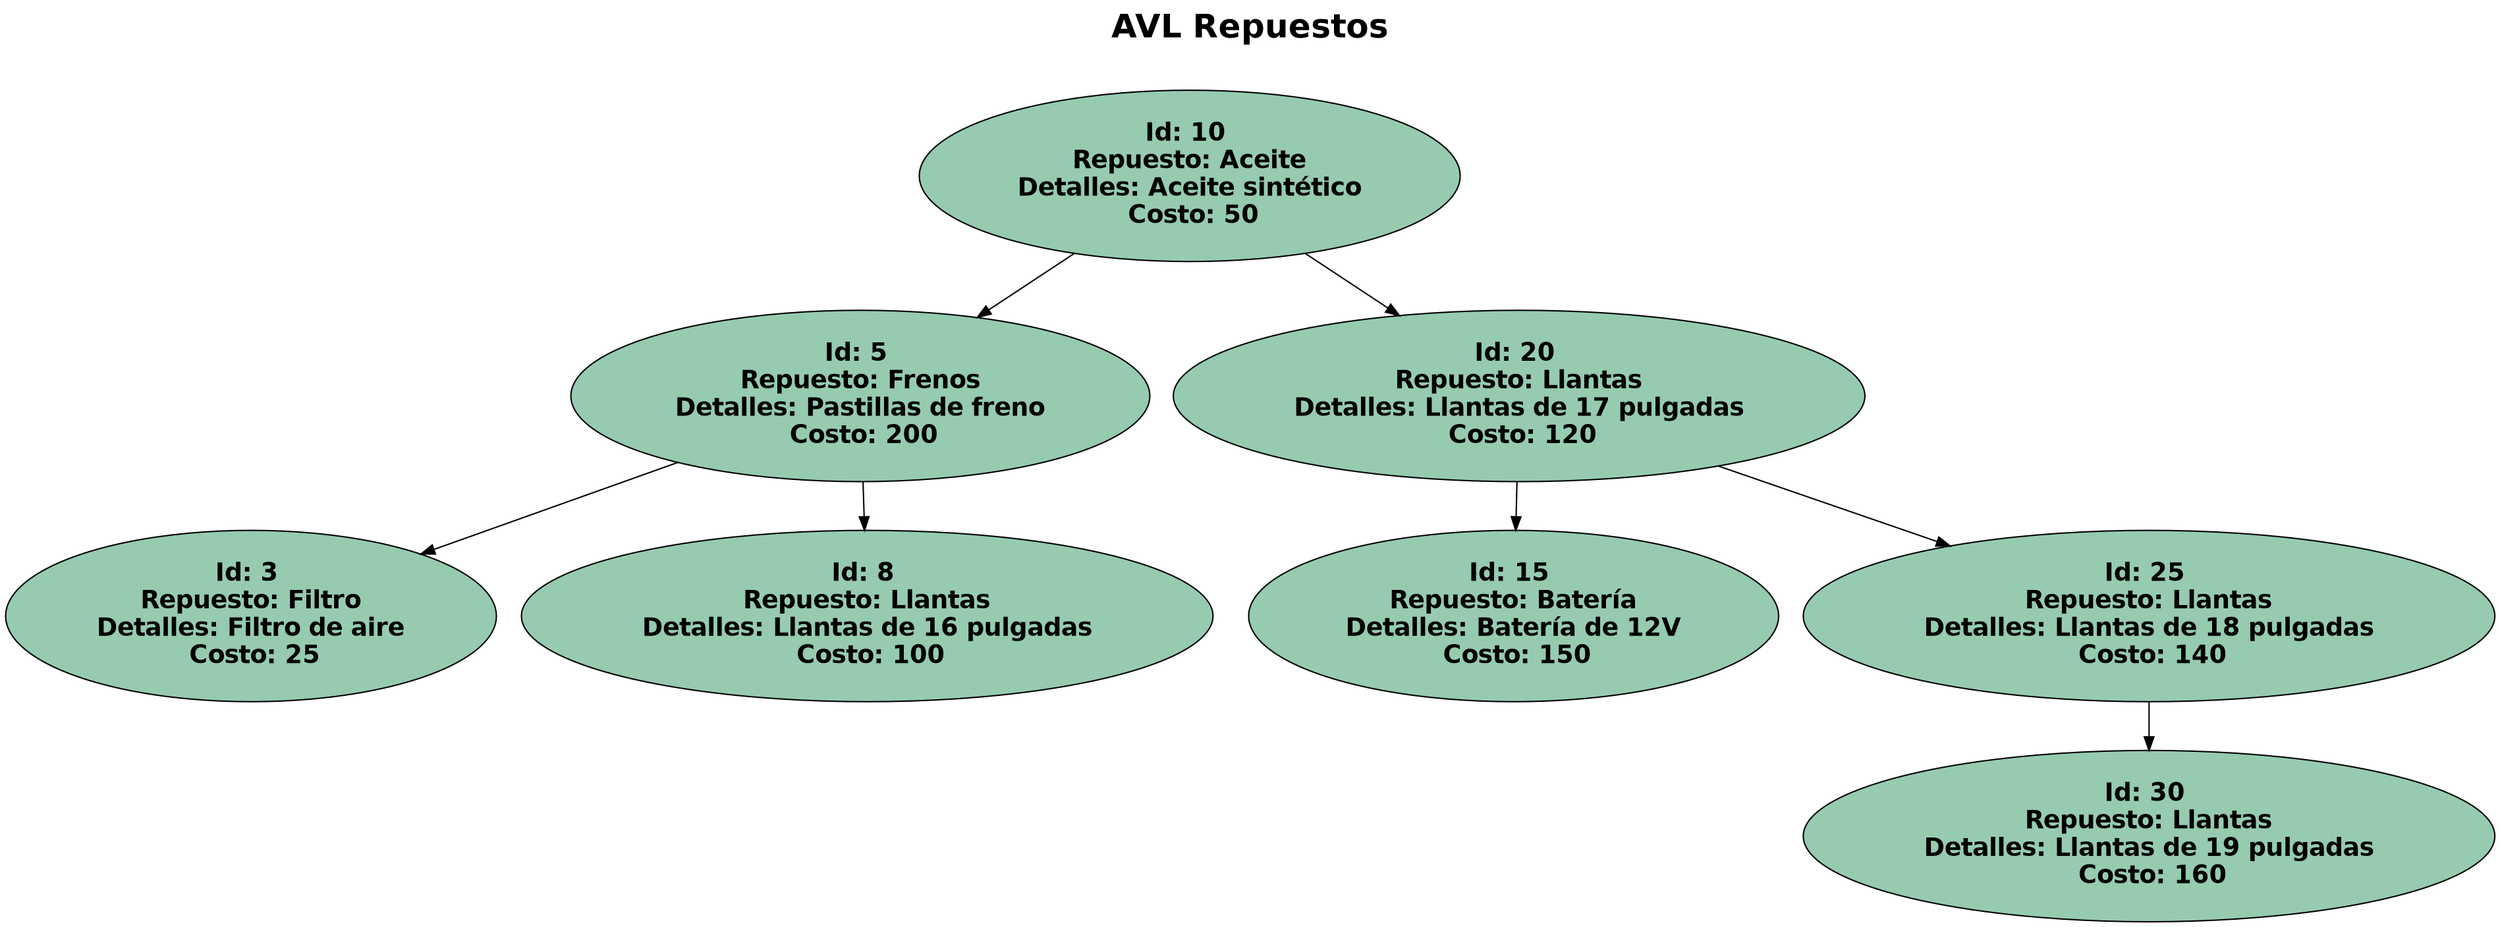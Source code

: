 digraph G {
label = "AVL Repuestos

";

labelloc = "t";
fontsize = 24;
fontname = "Helvetica-Bold";
 10 [label="Id: 10 \n Repuesto: Aceite \n Detalles: Aceite sintético \n Costo: 50"        style="filled" fillcolor="#96cbb0" fontname="Helvetica-Bold" fontsize = 18];
  10 -> 5;
 5 [label="Id: 5 \n Repuesto: Frenos \n Detalles: Pastillas de freno \n Costo: 200"        style="filled" fillcolor="#96cbb0" fontname="Helvetica-Bold" fontsize = 18];
  5 -> 3;
 3 [label="Id: 3 \n Repuesto: Filtro \n Detalles: Filtro de aire \n Costo: 25"        style="filled" fillcolor="#96cbb0" fontname="Helvetica-Bold" fontsize = 18];
  5 -> 8;
 8 [label="Id: 8 \n Repuesto: Llantas \n Detalles: Llantas de 16 pulgadas \n Costo: 100"        style="filled" fillcolor="#96cbb0" fontname="Helvetica-Bold" fontsize = 18];
  10 -> 20;
 20 [label="Id: 20 \n Repuesto: Llantas \n Detalles: Llantas de 17 pulgadas \n Costo: 120"        style="filled" fillcolor="#96cbb0" fontname="Helvetica-Bold" fontsize = 18];
  20 -> 15;
 15 [label="Id: 15 \n Repuesto: Batería \n Detalles: Batería de 12V \n Costo: 150"        style="filled" fillcolor="#96cbb0" fontname="Helvetica-Bold" fontsize = 18];
  20 -> 25;
 25 [label="Id: 25 \n Repuesto: Llantas \n Detalles: Llantas de 18 pulgadas \n Costo: 140"        style="filled" fillcolor="#96cbb0" fontname="Helvetica-Bold" fontsize = 18];
  25 -> 30;
 30 [label="Id: 30 \n Repuesto: Llantas \n Detalles: Llantas de 19 pulgadas \n Costo: 160"        style="filled" fillcolor="#96cbb0" fontname="Helvetica-Bold" fontsize = 18];
}
